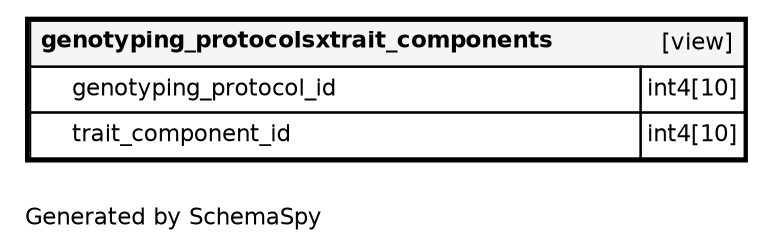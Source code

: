 digraph "oneDegreeRelationshipsDiagram" {
  graph [    rankdir="RL"    bgcolor="#ffffff"    label="\nGenerated by SchemaSpy"    labeljust="l"    nodesep="0.18"    ranksep="0.46"    fontname="Helvetica"    fontsize="11"    ration="compress"  ];  node [    fontname="Helvetica"    fontsize="11"    shape="plaintext"  ];  edge [    arrowsize="0.8"  ];
  "genotyping_protocolsxtrait_components" [
   label=<
    <TABLE BORDER="2" CELLBORDER="1" CELLSPACING="0" BGCOLOR="#ffffff">
      <TR><TD COLSPAN="4"  BGCOLOR="#f5f5f5"><TABLE BORDER="0" CELLSPACING="0"><TR><TD ALIGN="LEFT" FIXEDSIZE="TRUE" WIDTH="272" HEIGHT="16"><B>genotyping_protocolsxtrait_components</B></TD><TD ALIGN="RIGHT">[view]</TD></TR></TABLE></TD></TR>
      <TR><TD PORT="genotyping_protocol_id" COLSPAN="2" ALIGN="LEFT"><TABLE BORDER="0" CELLSPACING="0" ALIGN="LEFT"><TR ALIGN="LEFT"><TD ALIGN="LEFT" FIXEDSIZE="TRUE" WIDTH="15" HEIGHT="16"></TD><TD ALIGN="LEFT" FIXEDSIZE="TRUE" WIDTH="272" HEIGHT="16">genotyping_protocol_id</TD></TR></TABLE></TD><TD PORT="genotyping_protocol_id.type" ALIGN="LEFT">int4[10]</TD></TR>
      <TR><TD PORT="trait_component_id" COLSPAN="2" ALIGN="LEFT"><TABLE BORDER="0" CELLSPACING="0" ALIGN="LEFT"><TR ALIGN="LEFT"><TD ALIGN="LEFT" FIXEDSIZE="TRUE" WIDTH="15" HEIGHT="16"></TD><TD ALIGN="LEFT" FIXEDSIZE="TRUE" WIDTH="272" HEIGHT="16">trait_component_id</TD></TR></TABLE></TD><TD PORT="trait_component_id.type" ALIGN="LEFT">int4[10]</TD></TR>
    </TABLE>>
    URL="genotyping_protocolsxtrait_components.html"
    target="_top"
    tooltip="genotyping_protocolsxtrait_components"
  ];
}
